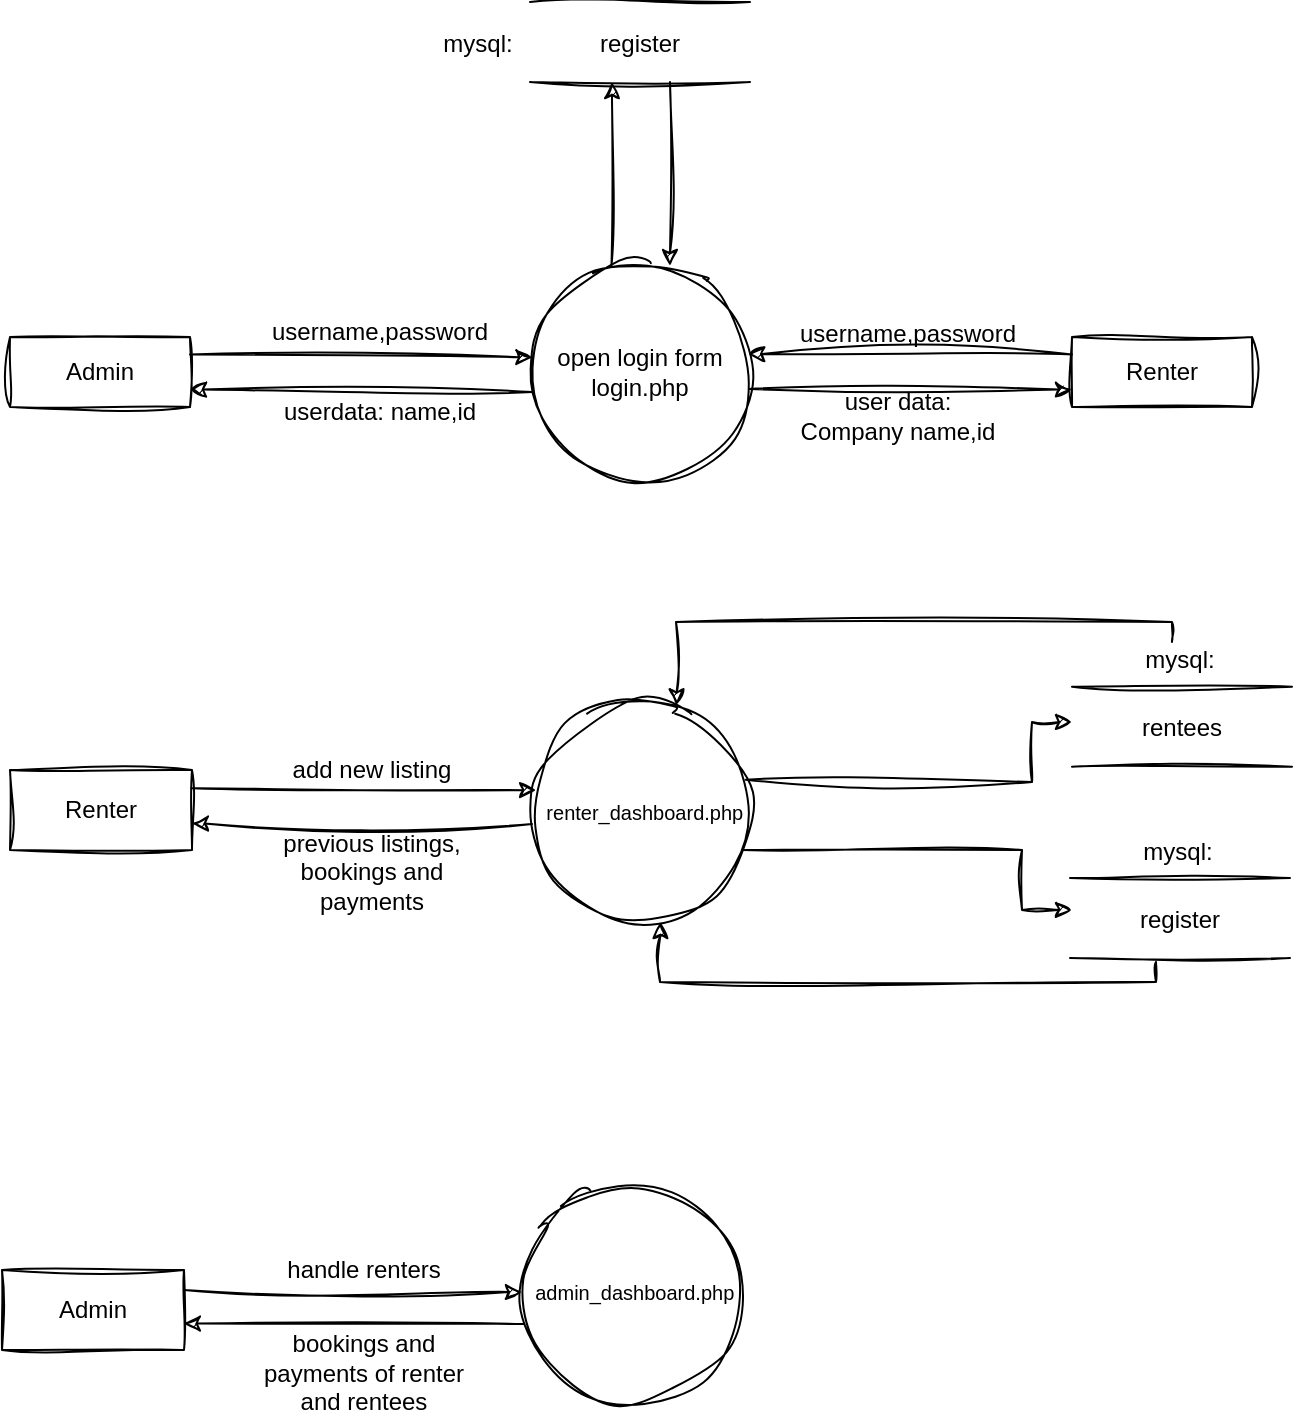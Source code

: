 <mxfile version="21.6.8" type="github">
  <diagram name="Page-1" id="Nq0isPCs4g1FgNZa7CM_">
    <mxGraphModel dx="1000" dy="568" grid="1" gridSize="10" guides="1" tooltips="1" connect="1" arrows="1" fold="1" page="1" pageScale="1" pageWidth="1169" pageHeight="827" math="0" shadow="0">
      <root>
        <mxCell id="0" />
        <mxCell id="1" parent="0" />
        <mxCell id="dllK3asZT1ui3LCHnfqZ-1" value="Admin" style="rounded=0;whiteSpace=wrap;html=1;sketch=1;curveFitting=1;jiggle=2;" parent="1" vertex="1">
          <mxGeometry x="309" y="207.5" width="90" height="35" as="geometry" />
        </mxCell>
        <mxCell id="dllK3asZT1ui3LCHnfqZ-2" value="open login form&lt;br&gt;login.php" style="ellipse;whiteSpace=wrap;html=1;aspect=fixed;sketch=1;curveFitting=1;jiggle=2;" parent="1" vertex="1">
          <mxGeometry x="569" y="170" width="110" height="110" as="geometry" />
        </mxCell>
        <mxCell id="dllK3asZT1ui3LCHnfqZ-3" value="" style="endArrow=none;html=1;rounded=0;sketch=1;curveFitting=1;jiggle=2;" parent="1" edge="1">
          <mxGeometry width="50" height="50" relative="1" as="geometry">
            <mxPoint x="569" y="40" as="sourcePoint" />
            <mxPoint x="679" y="40" as="targetPoint" />
          </mxGeometry>
        </mxCell>
        <mxCell id="dllK3asZT1ui3LCHnfqZ-4" value="" style="endArrow=none;html=1;rounded=0;sketch=1;curveFitting=1;jiggle=2;" parent="1" edge="1">
          <mxGeometry width="50" height="50" relative="1" as="geometry">
            <mxPoint x="569" y="80" as="sourcePoint" />
            <mxPoint x="679" y="80" as="targetPoint" />
          </mxGeometry>
        </mxCell>
        <mxCell id="dllK3asZT1ui3LCHnfqZ-5" value="" style="endArrow=classic;html=1;rounded=0;exitX=1;exitY=0.25;exitDx=0;exitDy=0;entryX=0.011;entryY=0.433;entryDx=0;entryDy=0;entryPerimeter=0;sketch=1;curveFitting=1;jiggle=2;" parent="1" source="dllK3asZT1ui3LCHnfqZ-1" target="dllK3asZT1ui3LCHnfqZ-2" edge="1">
          <mxGeometry width="50" height="50" relative="1" as="geometry">
            <mxPoint x="559" y="260" as="sourcePoint" />
            <mxPoint x="609" y="210" as="targetPoint" />
          </mxGeometry>
        </mxCell>
        <mxCell id="dllK3asZT1ui3LCHnfqZ-6" value="" style="endArrow=classic;html=1;rounded=0;exitX=0.013;exitY=0.591;exitDx=0;exitDy=0;entryX=1;entryY=0.75;entryDx=0;entryDy=0;exitPerimeter=0;sketch=1;curveFitting=1;jiggle=2;" parent="1" source="dllK3asZT1ui3LCHnfqZ-2" target="dllK3asZT1ui3LCHnfqZ-1" edge="1">
          <mxGeometry width="50" height="50" relative="1" as="geometry">
            <mxPoint x="580" y="226" as="sourcePoint" />
            <mxPoint x="409" y="228" as="targetPoint" />
          </mxGeometry>
        </mxCell>
        <mxCell id="dllK3asZT1ui3LCHnfqZ-7" value="" style="endArrow=classic;html=1;rounded=0;exitX=0.343;exitY=0.017;exitDx=0;exitDy=0;exitPerimeter=0;sketch=1;curveFitting=1;jiggle=2;" parent="1" edge="1">
          <mxGeometry width="50" height="50" relative="1" as="geometry">
            <mxPoint x="609.73" y="171.87" as="sourcePoint" />
            <mxPoint x="610" y="80" as="targetPoint" />
          </mxGeometry>
        </mxCell>
        <mxCell id="dllK3asZT1ui3LCHnfqZ-8" value="" style="endArrow=classic;html=1;rounded=0;exitX=0.343;exitY=0.017;exitDx=0;exitDy=0;exitPerimeter=0;sketch=1;curveFitting=1;jiggle=2;" parent="1" edge="1">
          <mxGeometry width="50" height="50" relative="1" as="geometry">
            <mxPoint x="639" y="80.0" as="sourcePoint" />
            <mxPoint x="639" y="172.0" as="targetPoint" />
          </mxGeometry>
        </mxCell>
        <mxCell id="dllK3asZT1ui3LCHnfqZ-9" value="username,password" style="text;html=1;strokeColor=none;fillColor=none;align=center;verticalAlign=middle;whiteSpace=wrap;rounded=0;sketch=1;curveFitting=1;jiggle=2;" parent="1" vertex="1">
          <mxGeometry x="439" y="190" width="110" height="30" as="geometry" />
        </mxCell>
        <mxCell id="dllK3asZT1ui3LCHnfqZ-10" value="userdata: name,id" style="text;html=1;strokeColor=none;fillColor=none;align=center;verticalAlign=middle;whiteSpace=wrap;rounded=0;sketch=1;curveFitting=1;jiggle=2;" parent="1" vertex="1">
          <mxGeometry x="439" y="230" width="110" height="30" as="geometry" />
        </mxCell>
        <mxCell id="dllK3asZT1ui3LCHnfqZ-11" value="mysql:" style="text;html=1;strokeColor=none;fillColor=none;align=center;verticalAlign=middle;whiteSpace=wrap;rounded=0;sketch=1;curveFitting=1;jiggle=2;" parent="1" vertex="1">
          <mxGeometry x="513" y="46" width="60" height="30" as="geometry" />
        </mxCell>
        <mxCell id="dllK3asZT1ui3LCHnfqZ-12" value="register" style="text;html=1;strokeColor=none;fillColor=none;align=center;verticalAlign=middle;whiteSpace=wrap;rounded=0;sketch=1;curveFitting=1;jiggle=2;" parent="1" vertex="1">
          <mxGeometry x="594" y="46" width="60" height="30" as="geometry" />
        </mxCell>
        <mxCell id="dllK3asZT1ui3LCHnfqZ-13" value="Renter" style="rounded=0;whiteSpace=wrap;html=1;sketch=1;curveFitting=1;jiggle=2;" parent="1" vertex="1">
          <mxGeometry x="840" y="207.5" width="90" height="35" as="geometry" />
        </mxCell>
        <mxCell id="dllK3asZT1ui3LCHnfqZ-17" value="" style="endArrow=classic;html=1;rounded=0;exitX=0;exitY=0.25;exitDx=0;exitDy=0;entryX=0.992;entryY=0.419;entryDx=0;entryDy=0;entryPerimeter=0;sketch=1;curveFitting=1;jiggle=2;" parent="1" source="dllK3asZT1ui3LCHnfqZ-13" target="dllK3asZT1ui3LCHnfqZ-2" edge="1">
          <mxGeometry width="50" height="50" relative="1" as="geometry">
            <mxPoint x="559" y="570" as="sourcePoint" />
            <mxPoint x="609" y="520" as="targetPoint" />
          </mxGeometry>
        </mxCell>
        <mxCell id="dllK3asZT1ui3LCHnfqZ-18" value="" style="endArrow=classic;html=1;rounded=0;entryX=0;entryY=0.75;entryDx=0;entryDy=0;exitX=0.995;exitY=0.577;exitDx=0;exitDy=0;exitPerimeter=0;sketch=1;curveFitting=1;jiggle=2;" parent="1" source="dllK3asZT1ui3LCHnfqZ-2" target="dllK3asZT1ui3LCHnfqZ-13" edge="1">
          <mxGeometry width="50" height="50" relative="1" as="geometry">
            <mxPoint x="680" y="230" as="sourcePoint" />
            <mxPoint x="409" y="538" as="targetPoint" />
          </mxGeometry>
        </mxCell>
        <mxCell id="l28jz9vILIx-UigTFA-E-1" value="username,password" style="text;html=1;strokeColor=none;fillColor=none;align=center;verticalAlign=middle;whiteSpace=wrap;rounded=0;sketch=1;curveFitting=1;jiggle=2;" parent="1" vertex="1">
          <mxGeometry x="708" y="191" width="100" height="30" as="geometry" />
        </mxCell>
        <mxCell id="l28jz9vILIx-UigTFA-E-3" value="user data: Company name,id" style="text;html=1;strokeColor=none;fillColor=none;align=center;verticalAlign=middle;whiteSpace=wrap;rounded=0;sketch=1;curveFitting=1;jiggle=2;" parent="1" vertex="1">
          <mxGeometry x="698" y="232" width="110" height="30" as="geometry" />
        </mxCell>
        <mxCell id="l28jz9vILIx-UigTFA-E-4" value="Renter" style="rounded=0;whiteSpace=wrap;html=1;sketch=1;curveFitting=1;jiggle=2;" parent="1" vertex="1">
          <mxGeometry x="309" y="424" width="91" height="40" as="geometry" />
        </mxCell>
        <mxCell id="l28jz9vILIx-UigTFA-E-5" value="&lt;font style=&quot;font-size: 10px;&quot;&gt;&amp;nbsp;renter_dashboard.php&lt;/font&gt;" style="ellipse;whiteSpace=wrap;html=1;aspect=fixed;sketch=1;curveFitting=1;jiggle=2;" parent="1" vertex="1">
          <mxGeometry x="570" y="390" width="110" height="110" as="geometry" />
        </mxCell>
        <mxCell id="l28jz9vILIx-UigTFA-E-6" value="" style="endArrow=classic;html=1;rounded=0;exitX=0.013;exitY=0.591;exitDx=0;exitDy=0;exitPerimeter=0;entryX=0.999;entryY=0.67;entryDx=0;entryDy=0;entryPerimeter=0;sketch=1;curveFitting=1;jiggle=2;" parent="1" target="l28jz9vILIx-UigTFA-E-4" edge="1">
          <mxGeometry width="50" height="50" relative="1" as="geometry">
            <mxPoint x="570" y="451" as="sourcePoint" />
            <mxPoint x="401" y="451" as="targetPoint" />
          </mxGeometry>
        </mxCell>
        <mxCell id="l28jz9vILIx-UigTFA-E-7" value="" style="endArrow=classic;html=1;rounded=0;exitX=0.997;exitY=0.229;exitDx=0;exitDy=0;exitPerimeter=0;entryX=0.019;entryY=0.401;entryDx=0;entryDy=0;entryPerimeter=0;sketch=1;curveFitting=1;jiggle=2;" parent="1" source="l28jz9vILIx-UigTFA-E-4" target="l28jz9vILIx-UigTFA-E-5" edge="1">
          <mxGeometry width="50" height="50" relative="1" as="geometry">
            <mxPoint x="400" y="431" as="sourcePoint" />
            <mxPoint x="571" y="430" as="targetPoint" />
          </mxGeometry>
        </mxCell>
        <mxCell id="l28jz9vILIx-UigTFA-E-8" value="add new listing" style="text;html=1;strokeColor=none;fillColor=none;align=center;verticalAlign=middle;whiteSpace=wrap;rounded=0;sketch=1;curveFitting=1;jiggle=2;" parent="1" vertex="1">
          <mxGeometry x="440" y="409" width="100" height="30" as="geometry" />
        </mxCell>
        <mxCell id="l28jz9vILIx-UigTFA-E-9" value="previous listings,&lt;br&gt;bookings and payments" style="text;html=1;strokeColor=none;fillColor=none;align=center;verticalAlign=middle;whiteSpace=wrap;rounded=0;sketch=1;curveFitting=1;jiggle=2;" parent="1" vertex="1">
          <mxGeometry x="440" y="460" width="100" height="30" as="geometry" />
        </mxCell>
        <mxCell id="l28jz9vILIx-UigTFA-E-10" value="&lt;font style=&quot;font-size: 10px;&quot;&gt;&amp;nbsp;admin_dashboard.php&lt;/font&gt;" style="ellipse;whiteSpace=wrap;html=1;aspect=fixed;sketch=1;curveFitting=1;jiggle=2;" parent="1" vertex="1">
          <mxGeometry x="565" y="630" width="110" height="110" as="geometry" />
        </mxCell>
        <mxCell id="l28jz9vILIx-UigTFA-E-11" value="Admin" style="rounded=0;whiteSpace=wrap;html=1;sketch=1;curveFitting=1;jiggle=2;" parent="1" vertex="1">
          <mxGeometry x="305" y="674" width="91" height="40" as="geometry" />
        </mxCell>
        <mxCell id="l28jz9vILIx-UigTFA-E-12" value="" style="endArrow=classic;html=1;rounded=0;exitX=0.013;exitY=0.591;exitDx=0;exitDy=0;exitPerimeter=0;entryX=0.999;entryY=0.67;entryDx=0;entryDy=0;entryPerimeter=0;sketch=1;curveFitting=1;jiggle=2;" parent="1" target="l28jz9vILIx-UigTFA-E-11" edge="1">
          <mxGeometry width="50" height="50" relative="1" as="geometry">
            <mxPoint x="566" y="701" as="sourcePoint" />
            <mxPoint x="397" y="701" as="targetPoint" />
          </mxGeometry>
        </mxCell>
        <mxCell id="l28jz9vILIx-UigTFA-E-13" value="handle renters" style="text;html=1;strokeColor=none;fillColor=none;align=center;verticalAlign=middle;whiteSpace=wrap;rounded=0;sketch=1;curveFitting=1;jiggle=2;" parent="1" vertex="1">
          <mxGeometry x="436" y="659" width="100" height="30" as="geometry" />
        </mxCell>
        <mxCell id="l28jz9vILIx-UigTFA-E-14" value="&lt;br&gt;bookings and payments of renter and rentees" style="text;html=1;strokeColor=none;fillColor=none;align=center;verticalAlign=middle;whiteSpace=wrap;rounded=0;sketch=1;curveFitting=1;jiggle=2;" parent="1" vertex="1">
          <mxGeometry x="431" y="703" width="110" height="30" as="geometry" />
        </mxCell>
        <mxCell id="l28jz9vILIx-UigTFA-E-15" value="" style="endArrow=classic;html=1;rounded=0;exitX=1;exitY=0.25;exitDx=0;exitDy=0;entryX=0;entryY=0.5;entryDx=0;entryDy=0;sketch=1;curveFitting=1;jiggle=2;" parent="1" source="l28jz9vILIx-UigTFA-E-11" edge="1">
          <mxGeometry width="50" height="50" relative="1" as="geometry">
            <mxPoint x="395" y="684.47" as="sourcePoint" />
            <mxPoint x="565.0" y="685" as="targetPoint" />
          </mxGeometry>
        </mxCell>
        <mxCell id="1g0i3YnjJMS6aiEu7ahx-1" value="" style="endArrow=none;html=1;rounded=0;sketch=1;curveFitting=1;jiggle=2;" edge="1" parent="1">
          <mxGeometry width="50" height="50" relative="1" as="geometry">
            <mxPoint x="840" y="382.33" as="sourcePoint" />
            <mxPoint x="950" y="382.33" as="targetPoint" />
          </mxGeometry>
        </mxCell>
        <mxCell id="1g0i3YnjJMS6aiEu7ahx-2" value="" style="endArrow=none;html=1;rounded=0;sketch=1;curveFitting=1;jiggle=2;" edge="1" parent="1">
          <mxGeometry width="50" height="50" relative="1" as="geometry">
            <mxPoint x="840" y="422.33" as="sourcePoint" />
            <mxPoint x="950" y="422.33" as="targetPoint" />
          </mxGeometry>
        </mxCell>
        <mxCell id="1g0i3YnjJMS6aiEu7ahx-3" value="mysql:" style="text;html=1;strokeColor=none;fillColor=none;align=center;verticalAlign=middle;whiteSpace=wrap;rounded=0;sketch=1;curveFitting=1;jiggle=2;" vertex="1" parent="1">
          <mxGeometry x="864" y="354.33" width="60" height="30" as="geometry" />
        </mxCell>
        <mxCell id="1g0i3YnjJMS6aiEu7ahx-4" value="rentees" style="text;html=1;strokeColor=none;fillColor=none;align=center;verticalAlign=middle;whiteSpace=wrap;rounded=0;sketch=1;curveFitting=1;jiggle=2;" vertex="1" parent="1">
          <mxGeometry x="865" y="388.33" width="60" height="30" as="geometry" />
        </mxCell>
        <mxCell id="1g0i3YnjJMS6aiEu7ahx-5" value="" style="endArrow=none;html=1;rounded=0;sketch=1;curveFitting=1;jiggle=2;" edge="1" parent="1">
          <mxGeometry width="50" height="50" relative="1" as="geometry">
            <mxPoint x="839" y="478" as="sourcePoint" />
            <mxPoint x="949" y="478" as="targetPoint" />
          </mxGeometry>
        </mxCell>
        <mxCell id="1g0i3YnjJMS6aiEu7ahx-6" value="" style="endArrow=none;html=1;rounded=0;sketch=1;curveFitting=1;jiggle=2;" edge="1" parent="1">
          <mxGeometry width="50" height="50" relative="1" as="geometry">
            <mxPoint x="839" y="518" as="sourcePoint" />
            <mxPoint x="949" y="518" as="targetPoint" />
          </mxGeometry>
        </mxCell>
        <mxCell id="1g0i3YnjJMS6aiEu7ahx-7" value="mysql:" style="text;html=1;strokeColor=none;fillColor=none;align=center;verticalAlign=middle;whiteSpace=wrap;rounded=0;sketch=1;curveFitting=1;jiggle=2;" vertex="1" parent="1">
          <mxGeometry x="863" y="450" width="60" height="30" as="geometry" />
        </mxCell>
        <mxCell id="1g0i3YnjJMS6aiEu7ahx-8" value="register" style="text;html=1;strokeColor=none;fillColor=none;align=center;verticalAlign=middle;whiteSpace=wrap;rounded=0;sketch=1;curveFitting=1;jiggle=2;" vertex="1" parent="1">
          <mxGeometry x="864" y="484" width="60" height="30" as="geometry" />
        </mxCell>
        <mxCell id="1g0i3YnjJMS6aiEu7ahx-9" value="" style="endArrow=classic;html=1;rounded=0;exitX=0.971;exitY=0.353;exitDx=0;exitDy=0;exitPerimeter=0;sketch=1;curveFitting=1;jiggle=2;" edge="1" parent="1" source="l28jz9vILIx-UigTFA-E-5">
          <mxGeometry width="50" height="50" relative="1" as="geometry">
            <mxPoint x="680" y="430" as="sourcePoint" />
            <mxPoint x="840" y="400" as="targetPoint" />
            <Array as="points">
              <mxPoint x="820" y="430" />
              <mxPoint x="820" y="400" />
            </Array>
          </mxGeometry>
        </mxCell>
        <mxCell id="1g0i3YnjJMS6aiEu7ahx-10" value="" style="endArrow=classic;html=1;rounded=0;sketch=1;curveFitting=1;jiggle=2;" edge="1" parent="1">
          <mxGeometry width="50" height="50" relative="1" as="geometry">
            <mxPoint x="675" y="464" as="sourcePoint" />
            <mxPoint x="840" y="494" as="targetPoint" />
            <Array as="points">
              <mxPoint x="815" y="464" />
              <mxPoint x="815" y="494" />
            </Array>
          </mxGeometry>
        </mxCell>
        <mxCell id="1g0i3YnjJMS6aiEu7ahx-11" value="" style="endArrow=classic;html=1;rounded=0;entryX=0.721;entryY=0.043;entryDx=0;entryDy=0;entryPerimeter=0;exitX=0.433;exitY=0.189;exitDx=0;exitDy=0;exitPerimeter=0;sketch=1;curveFitting=1;jiggle=2;" edge="1" parent="1" source="1g0i3YnjJMS6aiEu7ahx-3">
          <mxGeometry width="50" height="50" relative="1" as="geometry">
            <mxPoint x="863" y="370" as="sourcePoint" />
            <mxPoint x="642.31" y="391.69" as="targetPoint" />
            <Array as="points">
              <mxPoint x="890" y="350" />
              <mxPoint x="642" y="350" />
            </Array>
          </mxGeometry>
        </mxCell>
        <mxCell id="1g0i3YnjJMS6aiEu7ahx-12" value="" style="endArrow=classic;html=1;rounded=0;entryX=0.721;entryY=0.043;entryDx=0;entryDy=0;entryPerimeter=0;sketch=1;curveFitting=1;jiggle=2;" edge="1" parent="1">
          <mxGeometry width="50" height="50" relative="1" as="geometry">
            <mxPoint x="882" y="520" as="sourcePoint" />
            <mxPoint x="634.31" y="500.0" as="targetPoint" />
            <Array as="points">
              <mxPoint x="882" y="530" />
              <mxPoint x="634" y="530" />
            </Array>
          </mxGeometry>
        </mxCell>
      </root>
    </mxGraphModel>
  </diagram>
</mxfile>

